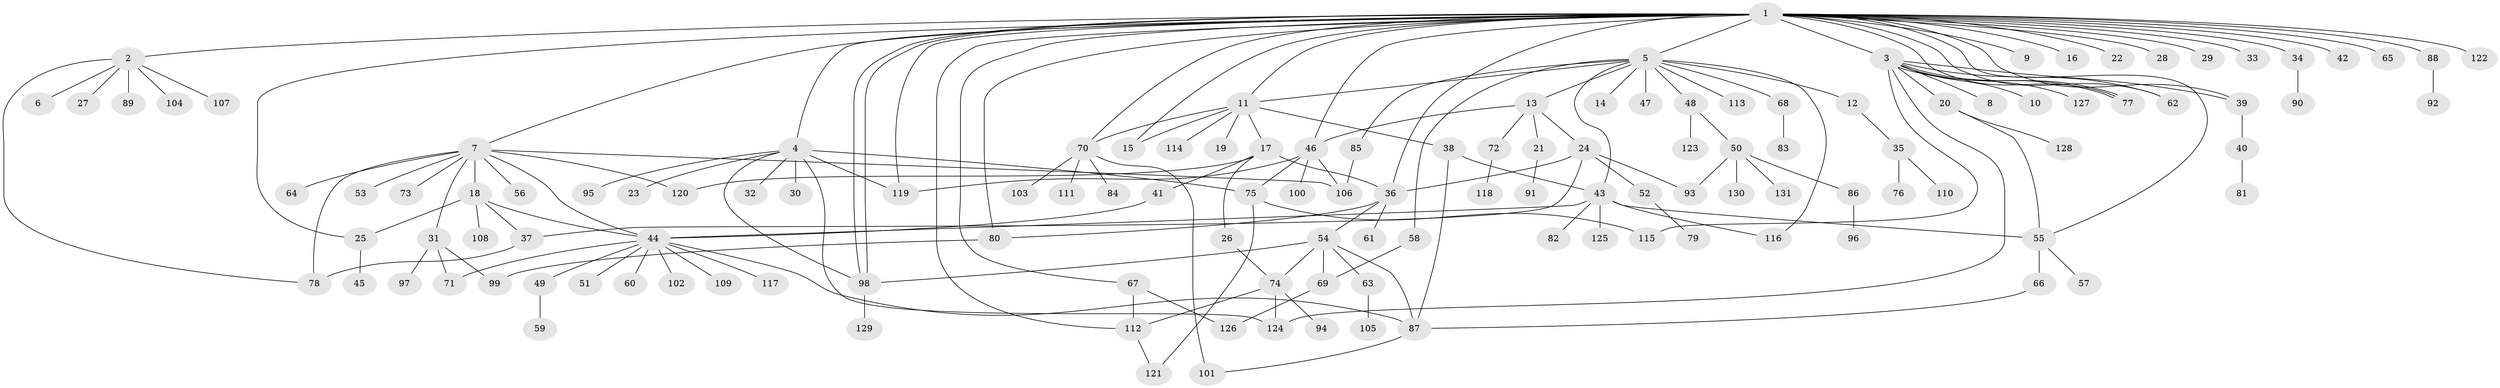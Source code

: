 // Generated by graph-tools (version 1.1) at 2025/01/03/09/25 03:01:44]
// undirected, 131 vertices, 177 edges
graph export_dot {
graph [start="1"]
  node [color=gray90,style=filled];
  1;
  2;
  3;
  4;
  5;
  6;
  7;
  8;
  9;
  10;
  11;
  12;
  13;
  14;
  15;
  16;
  17;
  18;
  19;
  20;
  21;
  22;
  23;
  24;
  25;
  26;
  27;
  28;
  29;
  30;
  31;
  32;
  33;
  34;
  35;
  36;
  37;
  38;
  39;
  40;
  41;
  42;
  43;
  44;
  45;
  46;
  47;
  48;
  49;
  50;
  51;
  52;
  53;
  54;
  55;
  56;
  57;
  58;
  59;
  60;
  61;
  62;
  63;
  64;
  65;
  66;
  67;
  68;
  69;
  70;
  71;
  72;
  73;
  74;
  75;
  76;
  77;
  78;
  79;
  80;
  81;
  82;
  83;
  84;
  85;
  86;
  87;
  88;
  89;
  90;
  91;
  92;
  93;
  94;
  95;
  96;
  97;
  98;
  99;
  100;
  101;
  102;
  103;
  104;
  105;
  106;
  107;
  108;
  109;
  110;
  111;
  112;
  113;
  114;
  115;
  116;
  117;
  118;
  119;
  120;
  121;
  122;
  123;
  124;
  125;
  126;
  127;
  128;
  129;
  130;
  131;
  1 -- 2;
  1 -- 3;
  1 -- 4;
  1 -- 5;
  1 -- 7;
  1 -- 9;
  1 -- 11;
  1 -- 15;
  1 -- 16;
  1 -- 22;
  1 -- 25;
  1 -- 28;
  1 -- 29;
  1 -- 33;
  1 -- 34;
  1 -- 36;
  1 -- 39;
  1 -- 42;
  1 -- 46;
  1 -- 55;
  1 -- 62;
  1 -- 65;
  1 -- 67;
  1 -- 70;
  1 -- 77;
  1 -- 80;
  1 -- 88;
  1 -- 98;
  1 -- 98;
  1 -- 112;
  1 -- 119;
  1 -- 122;
  2 -- 6;
  2 -- 27;
  2 -- 78;
  2 -- 89;
  2 -- 104;
  2 -- 107;
  3 -- 8;
  3 -- 10;
  3 -- 20;
  3 -- 39;
  3 -- 62;
  3 -- 77;
  3 -- 77;
  3 -- 115;
  3 -- 124;
  3 -- 127;
  4 -- 23;
  4 -- 30;
  4 -- 32;
  4 -- 75;
  4 -- 95;
  4 -- 98;
  4 -- 119;
  4 -- 124;
  5 -- 11;
  5 -- 12;
  5 -- 13;
  5 -- 14;
  5 -- 43;
  5 -- 47;
  5 -- 48;
  5 -- 58;
  5 -- 68;
  5 -- 85;
  5 -- 113;
  5 -- 116;
  7 -- 18;
  7 -- 31;
  7 -- 44;
  7 -- 53;
  7 -- 56;
  7 -- 64;
  7 -- 73;
  7 -- 78;
  7 -- 106;
  7 -- 120;
  11 -- 15;
  11 -- 17;
  11 -- 19;
  11 -- 38;
  11 -- 70;
  11 -- 114;
  12 -- 35;
  13 -- 21;
  13 -- 24;
  13 -- 46;
  13 -- 72;
  17 -- 26;
  17 -- 36;
  17 -- 41;
  17 -- 120;
  18 -- 25;
  18 -- 37;
  18 -- 44;
  18 -- 108;
  20 -- 55;
  20 -- 128;
  21 -- 91;
  24 -- 36;
  24 -- 37;
  24 -- 52;
  24 -- 93;
  25 -- 45;
  26 -- 74;
  31 -- 71;
  31 -- 97;
  31 -- 99;
  34 -- 90;
  35 -- 76;
  35 -- 110;
  36 -- 54;
  36 -- 61;
  36 -- 80;
  37 -- 78;
  38 -- 43;
  38 -- 87;
  39 -- 40;
  40 -- 81;
  41 -- 44;
  43 -- 44;
  43 -- 55;
  43 -- 82;
  43 -- 116;
  43 -- 125;
  44 -- 49;
  44 -- 51;
  44 -- 60;
  44 -- 71;
  44 -- 87;
  44 -- 102;
  44 -- 109;
  44 -- 117;
  46 -- 75;
  46 -- 100;
  46 -- 106;
  46 -- 119;
  48 -- 50;
  48 -- 123;
  49 -- 59;
  50 -- 86;
  50 -- 93;
  50 -- 130;
  50 -- 131;
  52 -- 79;
  54 -- 63;
  54 -- 69;
  54 -- 74;
  54 -- 87;
  54 -- 98;
  55 -- 57;
  55 -- 66;
  58 -- 69;
  63 -- 105;
  66 -- 87;
  67 -- 112;
  67 -- 126;
  68 -- 83;
  69 -- 126;
  70 -- 84;
  70 -- 101;
  70 -- 103;
  70 -- 111;
  72 -- 118;
  74 -- 94;
  74 -- 112;
  74 -- 124;
  75 -- 115;
  75 -- 121;
  80 -- 99;
  85 -- 106;
  86 -- 96;
  87 -- 101;
  88 -- 92;
  98 -- 129;
  112 -- 121;
}
